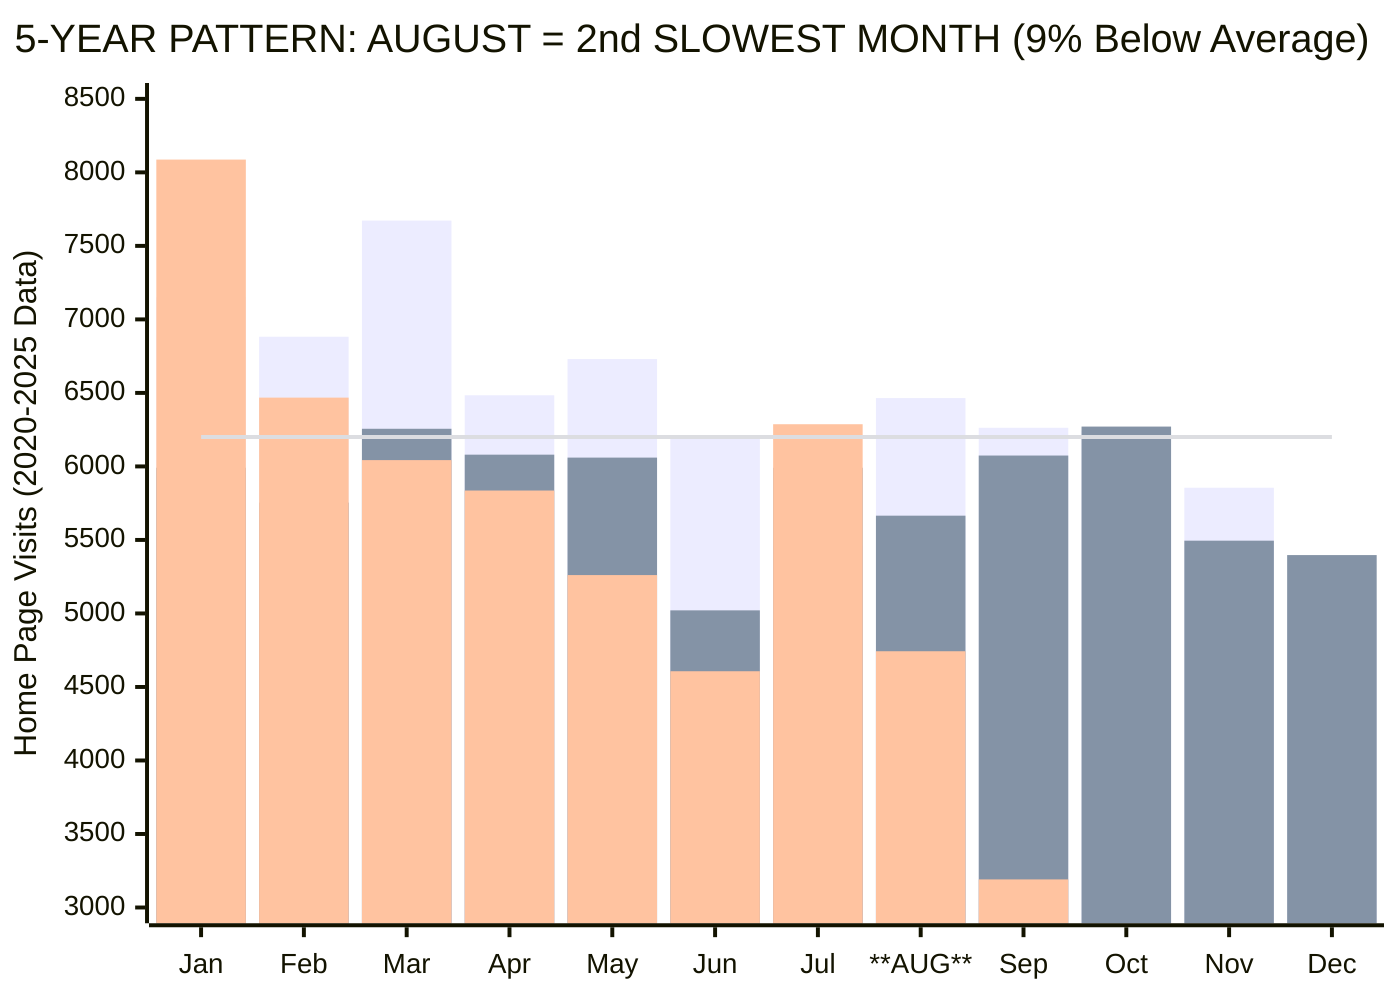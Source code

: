 xychart-beta
    title "5-YEAR PATTERN: AUGUST = 2nd SLOWEST MONTH (9% Below Average)"
    x-axis [Jan, Feb, Mar, Apr, May, Jun, Jul, "**AUG**", Sep, Oct, Nov, Dec]
    y-axis "Home Page Visits (2020-2025 Data)" 3000 --> 8500
    bar [7151, 6882, 7672, 6484, 6730, 6212, 5461, 6465, 6263, 6242, 5855, 5093]
    bar [5991, 5754, 6256, 6080, 6060, 5021, 5991, 5665, 6074, 6271, 5495, 5397]
    bar [8087, 6468, 6043, 5836, 5261, 4607, 6287, 4743, 3191, 0, 0, 0]
    line [6200, 6200, 6200, 6200, 6200, 6200, 6200, 6200, 6200, 6200, 6200, 6200]